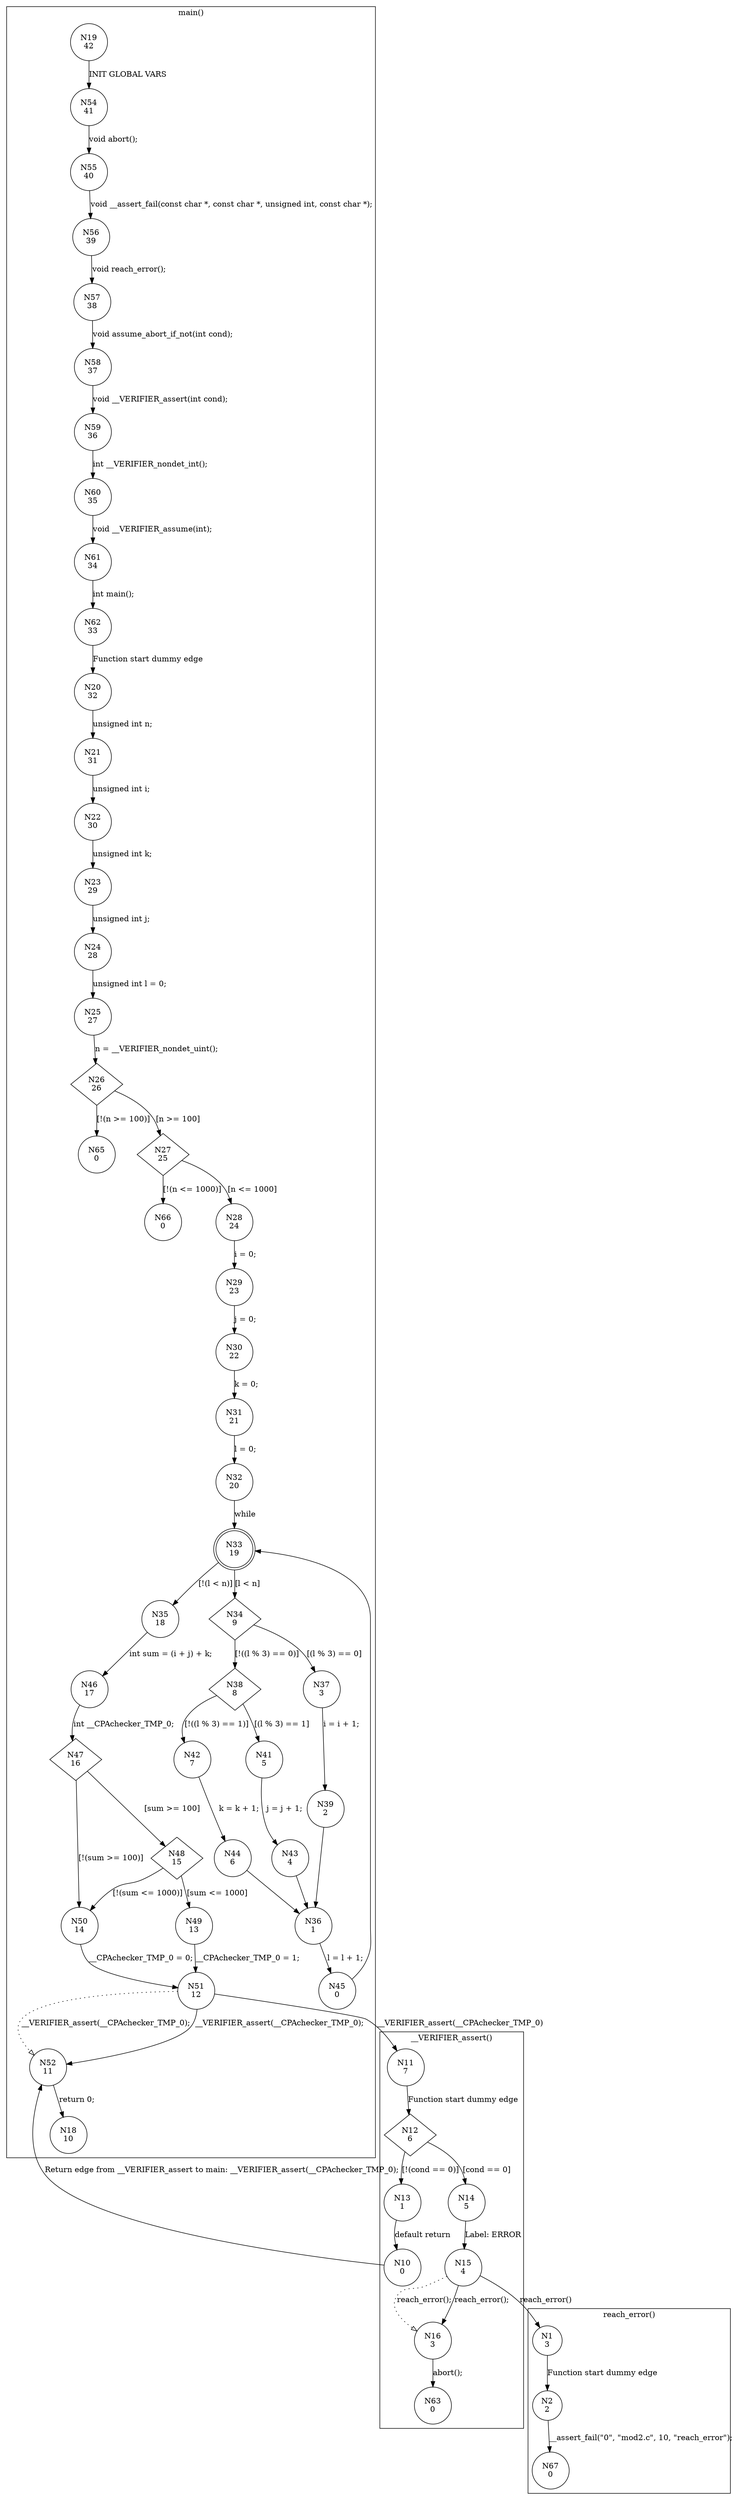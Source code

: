 digraph CFA {
19 [shape="circle" label="N19\n42"]
54 [shape="circle" label="N54\n41"]
55 [shape="circle" label="N55\n40"]
56 [shape="circle" label="N56\n39"]
57 [shape="circle" label="N57\n38"]
58 [shape="circle" label="N58\n37"]
59 [shape="circle" label="N59\n36"]
60 [shape="circle" label="N60\n35"]
61 [shape="circle" label="N61\n34"]
62 [shape="circle" label="N62\n33"]
20 [shape="circle" label="N20\n32"]
21 [shape="circle" label="N21\n31"]
22 [shape="circle" label="N22\n30"]
23 [shape="circle" label="N23\n29"]
24 [shape="circle" label="N24\n28"]
25 [shape="circle" label="N25\n27"]
26 [shape="diamond" label="N26\n26"]
65 [shape="circle" label="N65\n0"]
27 [shape="diamond" label="N27\n25"]
66 [shape="circle" label="N66\n0"]
28 [shape="circle" label="N28\n24"]
29 [shape="circle" label="N29\n23"]
30 [shape="circle" label="N30\n22"]
31 [shape="circle" label="N31\n21"]
32 [shape="circle" label="N32\n20"]
33 [shape="doublecircle" label="N33\n19"]
35 [shape="circle" label="N35\n18"]
46 [shape="circle" label="N46\n17"]
47 [shape="diamond" label="N47\n16"]
50 [shape="circle" label="N50\n14"]
51 [shape="circle" label="N51\n12"]
11 [shape="circle" label="N11\n7"]
12 [shape="diamond" label="N12\n6"]
13 [shape="circle" label="N13\n1"]
10 [shape="circle" label="N10\n0"]
52 [shape="circle" label="N52\n11"]
18 [shape="circle" label="N18\n10"]
14 [shape="circle" label="N14\n5"]
15 [shape="circle" label="N15\n4"]
1 [shape="circle" label="N1\n3"]
2 [shape="circle" label="N2\n2"]
67 [shape="circle" label="N67\n0"]
16 [shape="circle" label="N16\n3"]
63 [shape="circle" label="N63\n0"]
48 [shape="diamond" label="N48\n15"]
49 [shape="circle" label="N49\n13"]
34 [shape="diamond" label="N34\n9"]
38 [shape="diamond" label="N38\n8"]
42 [shape="circle" label="N42\n7"]
44 [shape="circle" label="N44\n6"]
36 [shape="circle" label="N36\n1"]
45 [shape="circle" label="N45\n0"]
41 [shape="circle" label="N41\n5"]
43 [shape="circle" label="N43\n4"]
37 [shape="circle" label="N37\n3"]
39 [shape="circle" label="N39\n2"]
node [shape="circle"]
subgraph cluster___VERIFIER_assert {
label="__VERIFIER_assert()"
11 -> 12 [label="Function start dummy edge"]
12 -> 14 [label="[cond == 0]"]
12 -> 13 [label="[!(cond == 0)]"]
13 -> 10 [label="default return"]
14 -> 15 [label="Label: ERROR"]
15 -> 16 [label="reach_error();" style="dotted" arrowhead="empty"]
15 -> 16 [label="reach_error();"]
16 -> 63 [label="abort();"]}
subgraph cluster_assume_abort_if_not {
label="assume_abort_if_not()"
}
subgraph cluster_main {
label="main()"
19 -> 54 [label="INIT GLOBAL VARS"]
54 -> 55 [label="void abort();"]
55 -> 56 [label="void __assert_fail(const char *, const char *, unsigned int, const char *);"]
56 -> 57 [label="void reach_error();"]
57 -> 58 [label="void assume_abort_if_not(int cond);"]
58 -> 59 [label="void __VERIFIER_assert(int cond);"]
59 -> 60 [label="int __VERIFIER_nondet_int();"]
60 -> 61 [label="void __VERIFIER_assume(int);"]
61 -> 62 [label="int main();"]
62 -> 20 [label="Function start dummy edge"]
20 -> 21 [label="unsigned int n;"]
21 -> 22 [label="unsigned int i;"]
22 -> 23 [label="unsigned int k;"]
23 -> 24 [label="unsigned int j;"]
24 -> 25 [label="unsigned int l = 0;"]
25 -> 26 [label="n = __VERIFIER_nondet_uint();"]
26 -> 27 [label="[n >= 100]"]
26 -> 65 [label="[!(n >= 100)]"]
27 -> 28 [label="[n <= 1000]"]
27 -> 66 [label="[!(n <= 1000)]"]
28 -> 29 [label="i = 0;"]
29 -> 30 [label="j = 0;"]
30 -> 31 [label="k = 0;"]
31 -> 32 [label="l = 0;"]
32 -> 33 [label="while"]
33 -> 34 [label="[l < n]"]
33 -> 35 [label="[!(l < n)]"]
35 -> 46 [label="int sum = (i + j) + k;"]
46 -> 47 [label="int __CPAchecker_TMP_0;"]
47 -> 48 [label="[sum >= 100]"]
47 -> 50 [label="[!(sum >= 100)]"]
50 -> 51 [label="__CPAchecker_TMP_0 = 0;"]
51 -> 52 [label="__VERIFIER_assert(__CPAchecker_TMP_0);" style="dotted" arrowhead="empty"]
51 -> 52 [label="__VERIFIER_assert(__CPAchecker_TMP_0);"]
52 -> 18 [label="return 0;"]
48 -> 49 [label="[sum <= 1000]"]
48 -> 50 [label="[!(sum <= 1000)]"]
49 -> 51 [label="__CPAchecker_TMP_0 = 1;"]
34 -> 37 [label="[(l % 3) == 0]"]
34 -> 38 [label="[!((l % 3) == 0)]"]
38 -> 41 [label="[(l % 3) == 1]"]
38 -> 42 [label="[!((l % 3) == 1)]"]
42 -> 44 [label="k = k + 1;"]
44 -> 36 [label=""]
36 -> 45 [label="l = l + 1;"]
45 -> 33 [label=""]
41 -> 43 [label="j = j + 1;"]
43 -> 36 [label=""]
37 -> 39 [label="i = i + 1;"]
39 -> 36 [label=""]}
subgraph cluster_reach_error {
label="reach_error()"
1 -> 2 [label="Function start dummy edge"]
2 -> 67 [label="__assert_fail(\"0\", \"mod2.c\", 10, \"reach_error\");"]}
51 -> 11 [label="__VERIFIER_assert(__CPAchecker_TMP_0)"]
10 -> 52 [label="Return edge from __VERIFIER_assert to main: __VERIFIER_assert(__CPAchecker_TMP_0);"]
15 -> 1 [label="reach_error()"]}